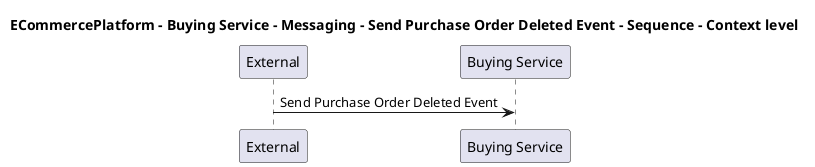 @startuml

title ECommercePlatform - Buying Service - Messaging - Send Purchase Order Deleted Event - Sequence - Context level

participant "External" as C4InterFlow.SoftwareSystems.ExternalSystem
participant "Buying Service" as ECommercePlatform.SoftwareSystems.BuyingService

C4InterFlow.SoftwareSystems.ExternalSystem -> ECommercePlatform.SoftwareSystems.BuyingService : Send Purchase Order Deleted Event


@enduml
